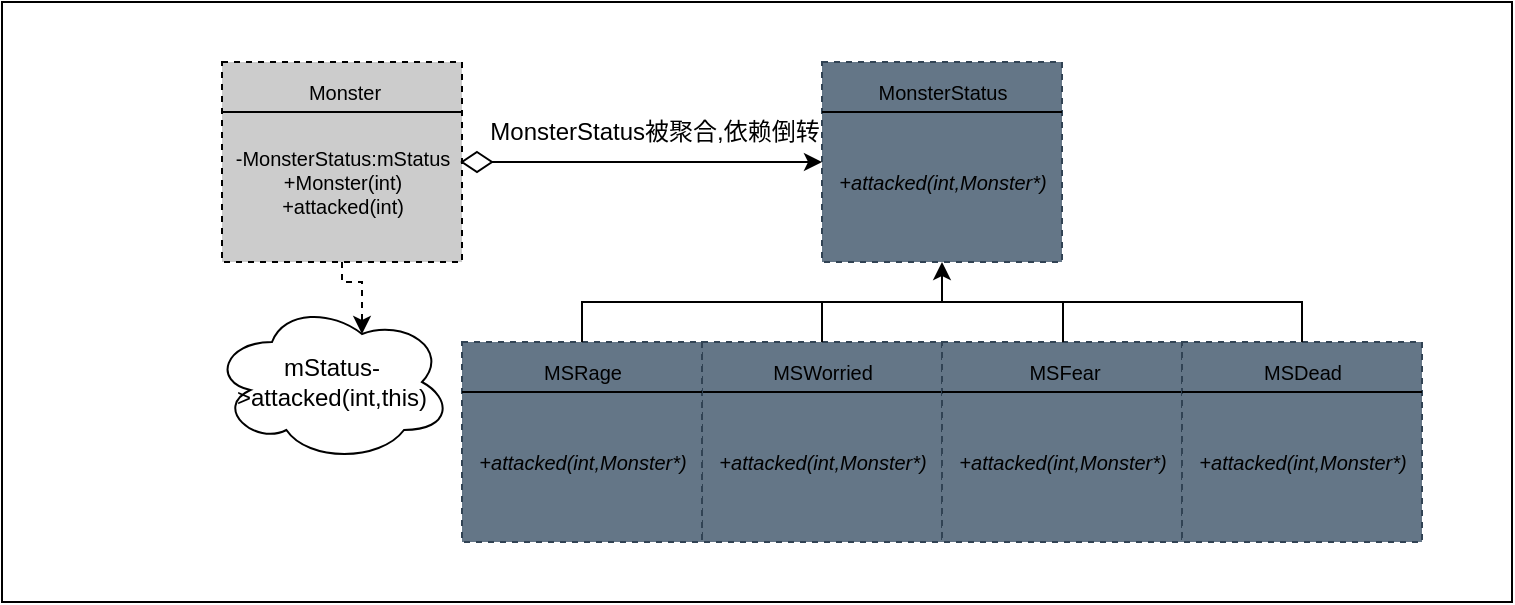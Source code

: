 <mxfile>
    <diagram id="c_2OHQJfEwTajVbPUj09" name="第 1 页">
        <mxGraphModel dx="1536" dy="771" grid="1" gridSize="5" guides="1" tooltips="1" connect="1" arrows="1" fold="1" page="1" pageScale="1" pageWidth="827" pageHeight="1169" math="0" shadow="0">
            <root>
                <mxCell id="0"/>
                <mxCell id="1" parent="0"/>
                <mxCell id="43" value="" style="whiteSpace=wrap;html=1;" parent="1" vertex="1">
                    <mxGeometry x="-70" y="30" width="755" height="300" as="geometry"/>
                </mxCell>
                <mxCell id="2" value="" style="group" parent="1" vertex="1" connectable="0">
                    <mxGeometry x="340" y="60" width="125" height="100" as="geometry"/>
                </mxCell>
                <mxCell id="3" value="" style="whiteSpace=wrap;html=1;fontSize=10;fillColor=#647687;fontColor=#ffffff;strokeColor=#314354;dashed=1;" parent="2" vertex="1">
                    <mxGeometry width="120" height="100" as="geometry"/>
                </mxCell>
                <mxCell id="4" style="edgeStyle=none;html=1;exitX=0;exitY=0.25;exitDx=0;exitDy=0;entryX=1;entryY=0.25;entryDx=0;entryDy=0;fontSize=10;endArrow=none;endFill=0;" parent="2" source="3" target="3" edge="1">
                    <mxGeometry relative="1" as="geometry"/>
                </mxCell>
                <mxCell id="5" value="MonsterStatus" style="text;html=1;align=center;verticalAlign=middle;resizable=0;points=[];autosize=1;strokeColor=none;fillColor=none;fontSize=10;dashed=1;" parent="2" vertex="1">
                    <mxGeometry x="15" width="90" height="30" as="geometry"/>
                </mxCell>
                <mxCell id="6" value="&lt;i&gt;+attacked(int,Monster*)&lt;/i&gt;" style="text;html=1;align=center;verticalAlign=middle;resizable=0;points=[];autosize=1;strokeColor=none;fillColor=none;fontSize=10;dashed=1;" parent="2" vertex="1">
                    <mxGeometry x="-5" y="45" width="130" height="30" as="geometry"/>
                </mxCell>
                <mxCell id="7" value="" style="group" parent="1" vertex="1" connectable="0">
                    <mxGeometry x="280" y="200" width="125" height="100" as="geometry"/>
                </mxCell>
                <mxCell id="8" value="" style="whiteSpace=wrap;html=1;fontSize=10;fillColor=#647687;fontColor=#ffffff;strokeColor=#314354;dashed=1;" parent="7" vertex="1">
                    <mxGeometry width="120" height="100" as="geometry"/>
                </mxCell>
                <mxCell id="9" style="edgeStyle=none;html=1;exitX=0;exitY=0.25;exitDx=0;exitDy=0;entryX=1;entryY=0.25;entryDx=0;entryDy=0;fontSize=10;endArrow=none;endFill=0;" parent="7" source="8" target="8" edge="1">
                    <mxGeometry relative="1" as="geometry"/>
                </mxCell>
                <mxCell id="10" value="MSWorried" style="text;html=1;align=center;verticalAlign=middle;resizable=0;points=[];autosize=1;strokeColor=none;fillColor=none;fontSize=10;dashed=1;" parent="7" vertex="1">
                    <mxGeometry x="25" width="70" height="30" as="geometry"/>
                </mxCell>
                <mxCell id="11" value="&lt;i&gt;+attacked(int,Monster*)&lt;/i&gt;" style="text;html=1;align=center;verticalAlign=middle;resizable=0;points=[];autosize=1;strokeColor=none;fillColor=none;fontSize=10;dashed=1;" parent="7" vertex="1">
                    <mxGeometry x="-5" y="45" width="130" height="30" as="geometry"/>
                </mxCell>
                <mxCell id="12" value="" style="group" parent="1" vertex="1" connectable="0">
                    <mxGeometry x="400" y="200" width="125" height="100" as="geometry"/>
                </mxCell>
                <mxCell id="13" value="" style="whiteSpace=wrap;html=1;fontSize=10;fillColor=#647687;fontColor=#ffffff;strokeColor=#314354;dashed=1;" parent="12" vertex="1">
                    <mxGeometry width="120" height="100" as="geometry"/>
                </mxCell>
                <mxCell id="14" style="edgeStyle=none;html=1;exitX=0;exitY=0.25;exitDx=0;exitDy=0;entryX=1;entryY=0.25;entryDx=0;entryDy=0;fontSize=10;endArrow=none;endFill=0;" parent="12" source="13" target="13" edge="1">
                    <mxGeometry relative="1" as="geometry"/>
                </mxCell>
                <mxCell id="15" value="MSFear" style="text;html=1;align=center;verticalAlign=middle;resizable=0;points=[];autosize=1;strokeColor=none;fillColor=none;fontSize=10;dashed=1;" parent="12" vertex="1">
                    <mxGeometry x="33" width="55" height="30" as="geometry"/>
                </mxCell>
                <mxCell id="16" value="&lt;i&gt;+attacked(int,Monster*)&lt;/i&gt;" style="text;html=1;align=center;verticalAlign=middle;resizable=0;points=[];autosize=1;strokeColor=none;fillColor=none;fontSize=10;dashed=1;" parent="12" vertex="1">
                    <mxGeometry x="-5" y="45" width="130" height="30" as="geometry"/>
                </mxCell>
                <mxCell id="17" value="" style="group" parent="1" vertex="1" connectable="0">
                    <mxGeometry x="520" y="200" width="125" height="100" as="geometry"/>
                </mxCell>
                <mxCell id="18" value="" style="whiteSpace=wrap;html=1;fontSize=10;fillColor=#647687;fontColor=#ffffff;strokeColor=#314354;dashed=1;" parent="17" vertex="1">
                    <mxGeometry width="120" height="100" as="geometry"/>
                </mxCell>
                <mxCell id="19" style="edgeStyle=none;html=1;exitX=0;exitY=0.25;exitDx=0;exitDy=0;entryX=1;entryY=0.25;entryDx=0;entryDy=0;fontSize=10;endArrow=none;endFill=0;" parent="17" source="18" target="18" edge="1">
                    <mxGeometry relative="1" as="geometry"/>
                </mxCell>
                <mxCell id="20" value="MSDead" style="text;html=1;align=center;verticalAlign=middle;resizable=0;points=[];autosize=1;strokeColor=none;fillColor=none;fontSize=10;dashed=1;" parent="17" vertex="1">
                    <mxGeometry x="30" width="60" height="30" as="geometry"/>
                </mxCell>
                <mxCell id="21" value="&lt;i&gt;+attacked(int,Monster*)&lt;/i&gt;" style="text;html=1;align=center;verticalAlign=middle;resizable=0;points=[];autosize=1;strokeColor=none;fillColor=none;fontSize=10;dashed=1;" parent="17" vertex="1">
                    <mxGeometry x="-5" y="45" width="130" height="30" as="geometry"/>
                </mxCell>
                <mxCell id="22" value="" style="group" parent="1" vertex="1" connectable="0">
                    <mxGeometry x="160" y="200" width="125" height="100" as="geometry"/>
                </mxCell>
                <mxCell id="23" value="" style="whiteSpace=wrap;html=1;fontSize=10;fillColor=#647687;fontColor=#ffffff;strokeColor=#314354;dashed=1;" parent="22" vertex="1">
                    <mxGeometry width="120" height="100" as="geometry"/>
                </mxCell>
                <mxCell id="24" style="edgeStyle=none;html=1;exitX=0;exitY=0.25;exitDx=0;exitDy=0;entryX=1;entryY=0.25;entryDx=0;entryDy=0;fontSize=10;endArrow=none;endFill=0;" parent="22" source="23" target="23" edge="1">
                    <mxGeometry relative="1" as="geometry"/>
                </mxCell>
                <mxCell id="25" value="MSRage" style="text;html=1;align=center;verticalAlign=middle;resizable=0;points=[];autosize=1;strokeColor=none;fillColor=none;fontSize=10;dashed=1;" parent="22" vertex="1">
                    <mxGeometry x="30" width="60" height="30" as="geometry"/>
                </mxCell>
                <mxCell id="26" value="&lt;i&gt;+attacked(int,Monster*)&lt;/i&gt;" style="text;html=1;align=center;verticalAlign=middle;resizable=0;points=[];autosize=1;strokeColor=none;fillColor=none;fontSize=10;dashed=1;" parent="22" vertex="1">
                    <mxGeometry x="-5" y="45" width="130" height="30" as="geometry"/>
                </mxCell>
                <mxCell id="27" style="edgeStyle=orthogonalEdgeStyle;html=1;entryX=0.5;entryY=1;entryDx=0;entryDy=0;rounded=0;" parent="1" source="25" target="3" edge="1">
                    <mxGeometry relative="1" as="geometry">
                        <Array as="points">
                            <mxPoint x="220" y="180"/>
                            <mxPoint x="400" y="180"/>
                        </Array>
                    </mxGeometry>
                </mxCell>
                <mxCell id="28" style="edgeStyle=orthogonalEdgeStyle;rounded=0;html=1;endArrow=none;endFill=0;" parent="1" source="10" edge="1">
                    <mxGeometry relative="1" as="geometry">
                        <mxPoint x="340" y="180" as="targetPoint"/>
                    </mxGeometry>
                </mxCell>
                <mxCell id="29" style="edgeStyle=orthogonalEdgeStyle;rounded=0;html=1;endArrow=none;endFill=0;" parent="1" source="15" edge="1">
                    <mxGeometry relative="1" as="geometry">
                        <mxPoint x="400" y="180" as="targetPoint"/>
                        <Array as="points">
                            <mxPoint x="460" y="180"/>
                        </Array>
                    </mxGeometry>
                </mxCell>
                <mxCell id="30" style="edgeStyle=orthogonalEdgeStyle;rounded=0;html=1;endArrow=none;endFill=0;" parent="1" source="20" edge="1">
                    <mxGeometry relative="1" as="geometry">
                        <mxPoint x="460" y="180" as="targetPoint"/>
                        <Array as="points">
                            <mxPoint x="580" y="180"/>
                        </Array>
                    </mxGeometry>
                </mxCell>
                <mxCell id="31" value="" style="group" parent="1" vertex="1" connectable="0">
                    <mxGeometry x="40" y="60" width="125" height="100" as="geometry"/>
                </mxCell>
                <mxCell id="32" value="" style="whiteSpace=wrap;html=1;fontSize=10;dashed=1;strokeColor=#000000;fillColor=#CCCCCC;" parent="31" vertex="1">
                    <mxGeometry width="120" height="100" as="geometry"/>
                </mxCell>
                <mxCell id="33" style="edgeStyle=none;html=1;exitX=0;exitY=0.25;exitDx=0;exitDy=0;entryX=1;entryY=0.25;entryDx=0;entryDy=0;fontSize=10;endArrow=none;endFill=0;rounded=0;" parent="31" source="32" target="32" edge="1">
                    <mxGeometry relative="1" as="geometry"/>
                </mxCell>
                <mxCell id="34" value="Monster" style="text;html=1;align=center;verticalAlign=middle;resizable=0;points=[];autosize=1;strokeColor=none;fillColor=none;fontSize=10;dashed=1;" parent="31" vertex="1">
                    <mxGeometry x="33" width="55" height="30" as="geometry"/>
                </mxCell>
                <mxCell id="35" value="-MonsterStatus:mStatus&lt;br&gt;+Monster(int)&lt;br&gt;+attacked(int)" style="text;html=1;align=center;verticalAlign=middle;resizable=0;points=[];autosize=1;strokeColor=none;fillColor=none;fontSize=10;dashed=1;" parent="31" vertex="1">
                    <mxGeometry x="-5" y="35" width="130" height="50" as="geometry"/>
                </mxCell>
                <mxCell id="39" style="edgeStyle=orthogonalEdgeStyle;rounded=0;html=1;entryX=0;entryY=0.5;entryDx=0;entryDy=0;endArrow=classic;endFill=1;" parent="1" source="36" target="3" edge="1">
                    <mxGeometry relative="1" as="geometry"/>
                </mxCell>
                <mxCell id="36" value="" style="rhombus;whiteSpace=wrap;html=1;fontSize=10;" parent="1" vertex="1">
                    <mxGeometry x="160" y="105" width="15" height="10" as="geometry"/>
                </mxCell>
                <mxCell id="40" value="mStatus-&amp;gt;attacked(int,this)" style="ellipse;shape=cloud;whiteSpace=wrap;html=1;" parent="1" vertex="1">
                    <mxGeometry x="35" y="180" width="120" height="80" as="geometry"/>
                </mxCell>
                <mxCell id="41" style="edgeStyle=orthogonalEdgeStyle;rounded=0;html=1;exitX=0.5;exitY=1;exitDx=0;exitDy=0;entryX=0.625;entryY=0.2;entryDx=0;entryDy=0;entryPerimeter=0;endArrow=classic;endFill=1;dashed=1;" parent="1" source="32" target="40" edge="1">
                    <mxGeometry relative="1" as="geometry"/>
                </mxCell>
                <mxCell id="42" value="MonsterStatus被聚合,依赖倒转" style="text;html=1;align=center;verticalAlign=middle;resizable=0;points=[];autosize=1;strokeColor=none;fillColor=none;" parent="1" vertex="1">
                    <mxGeometry x="163" y="80" width="185" height="30" as="geometry"/>
                </mxCell>
            </root>
        </mxGraphModel>
    </diagram>
</mxfile>